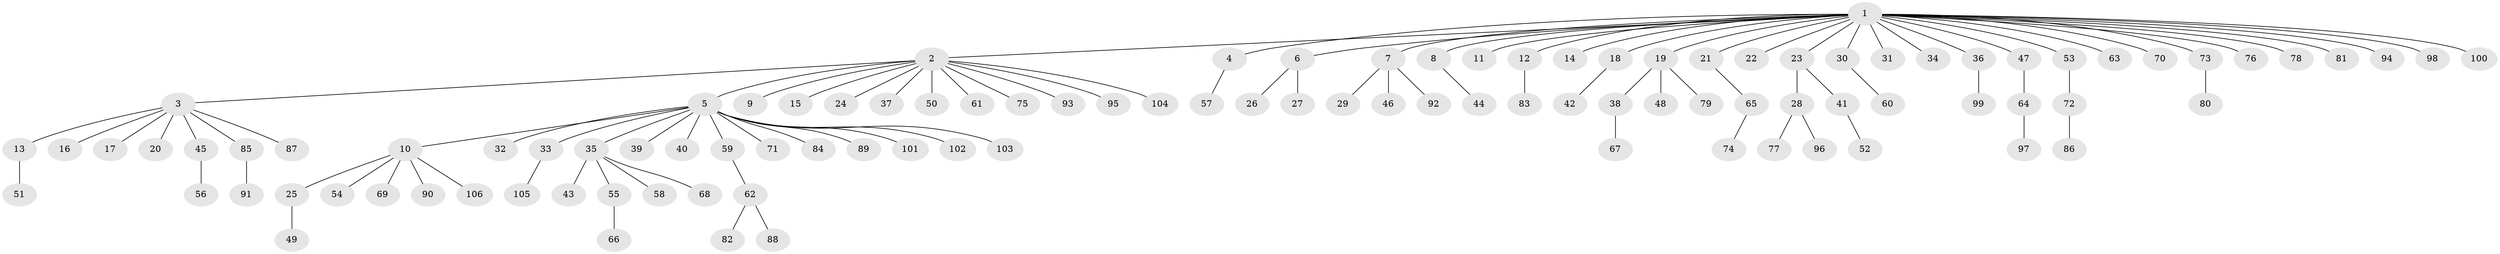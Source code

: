 // coarse degree distribution, {28: 0.012195121951219513, 12: 0.012195121951219513, 8: 0.012195121951219513, 1: 0.8048780487804879, 18: 0.012195121951219513, 2: 0.0975609756097561, 3: 0.024390243902439025, 4: 0.024390243902439025}
// Generated by graph-tools (version 1.1) at 2025/41/03/06/25 10:41:50]
// undirected, 106 vertices, 105 edges
graph export_dot {
graph [start="1"]
  node [color=gray90,style=filled];
  1;
  2;
  3;
  4;
  5;
  6;
  7;
  8;
  9;
  10;
  11;
  12;
  13;
  14;
  15;
  16;
  17;
  18;
  19;
  20;
  21;
  22;
  23;
  24;
  25;
  26;
  27;
  28;
  29;
  30;
  31;
  32;
  33;
  34;
  35;
  36;
  37;
  38;
  39;
  40;
  41;
  42;
  43;
  44;
  45;
  46;
  47;
  48;
  49;
  50;
  51;
  52;
  53;
  54;
  55;
  56;
  57;
  58;
  59;
  60;
  61;
  62;
  63;
  64;
  65;
  66;
  67;
  68;
  69;
  70;
  71;
  72;
  73;
  74;
  75;
  76;
  77;
  78;
  79;
  80;
  81;
  82;
  83;
  84;
  85;
  86;
  87;
  88;
  89;
  90;
  91;
  92;
  93;
  94;
  95;
  96;
  97;
  98;
  99;
  100;
  101;
  102;
  103;
  104;
  105;
  106;
  1 -- 2;
  1 -- 4;
  1 -- 6;
  1 -- 7;
  1 -- 8;
  1 -- 11;
  1 -- 12;
  1 -- 14;
  1 -- 18;
  1 -- 19;
  1 -- 21;
  1 -- 22;
  1 -- 23;
  1 -- 30;
  1 -- 31;
  1 -- 34;
  1 -- 36;
  1 -- 47;
  1 -- 53;
  1 -- 63;
  1 -- 70;
  1 -- 73;
  1 -- 76;
  1 -- 78;
  1 -- 81;
  1 -- 94;
  1 -- 98;
  1 -- 100;
  2 -- 3;
  2 -- 5;
  2 -- 9;
  2 -- 15;
  2 -- 24;
  2 -- 37;
  2 -- 50;
  2 -- 61;
  2 -- 75;
  2 -- 93;
  2 -- 95;
  2 -- 104;
  3 -- 13;
  3 -- 16;
  3 -- 17;
  3 -- 20;
  3 -- 45;
  3 -- 85;
  3 -- 87;
  4 -- 57;
  5 -- 10;
  5 -- 32;
  5 -- 33;
  5 -- 35;
  5 -- 39;
  5 -- 40;
  5 -- 59;
  5 -- 71;
  5 -- 84;
  5 -- 89;
  5 -- 101;
  5 -- 102;
  5 -- 103;
  6 -- 26;
  6 -- 27;
  7 -- 29;
  7 -- 46;
  7 -- 92;
  8 -- 44;
  10 -- 25;
  10 -- 54;
  10 -- 69;
  10 -- 90;
  10 -- 106;
  12 -- 83;
  13 -- 51;
  18 -- 42;
  19 -- 38;
  19 -- 48;
  19 -- 79;
  21 -- 65;
  23 -- 28;
  23 -- 41;
  25 -- 49;
  28 -- 77;
  28 -- 96;
  30 -- 60;
  33 -- 105;
  35 -- 43;
  35 -- 55;
  35 -- 58;
  35 -- 68;
  36 -- 99;
  38 -- 67;
  41 -- 52;
  45 -- 56;
  47 -- 64;
  53 -- 72;
  55 -- 66;
  59 -- 62;
  62 -- 82;
  62 -- 88;
  64 -- 97;
  65 -- 74;
  72 -- 86;
  73 -- 80;
  85 -- 91;
}
